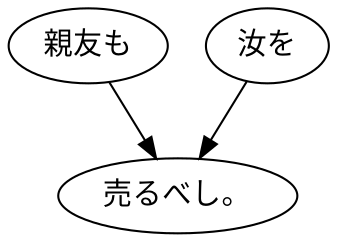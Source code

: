 digraph graph5787 {
	node0 [label="親友も"];
	node1 [label="汝を"];
	node2 [label="売るべし。"];
	node0 -> node2;
	node1 -> node2;
}
